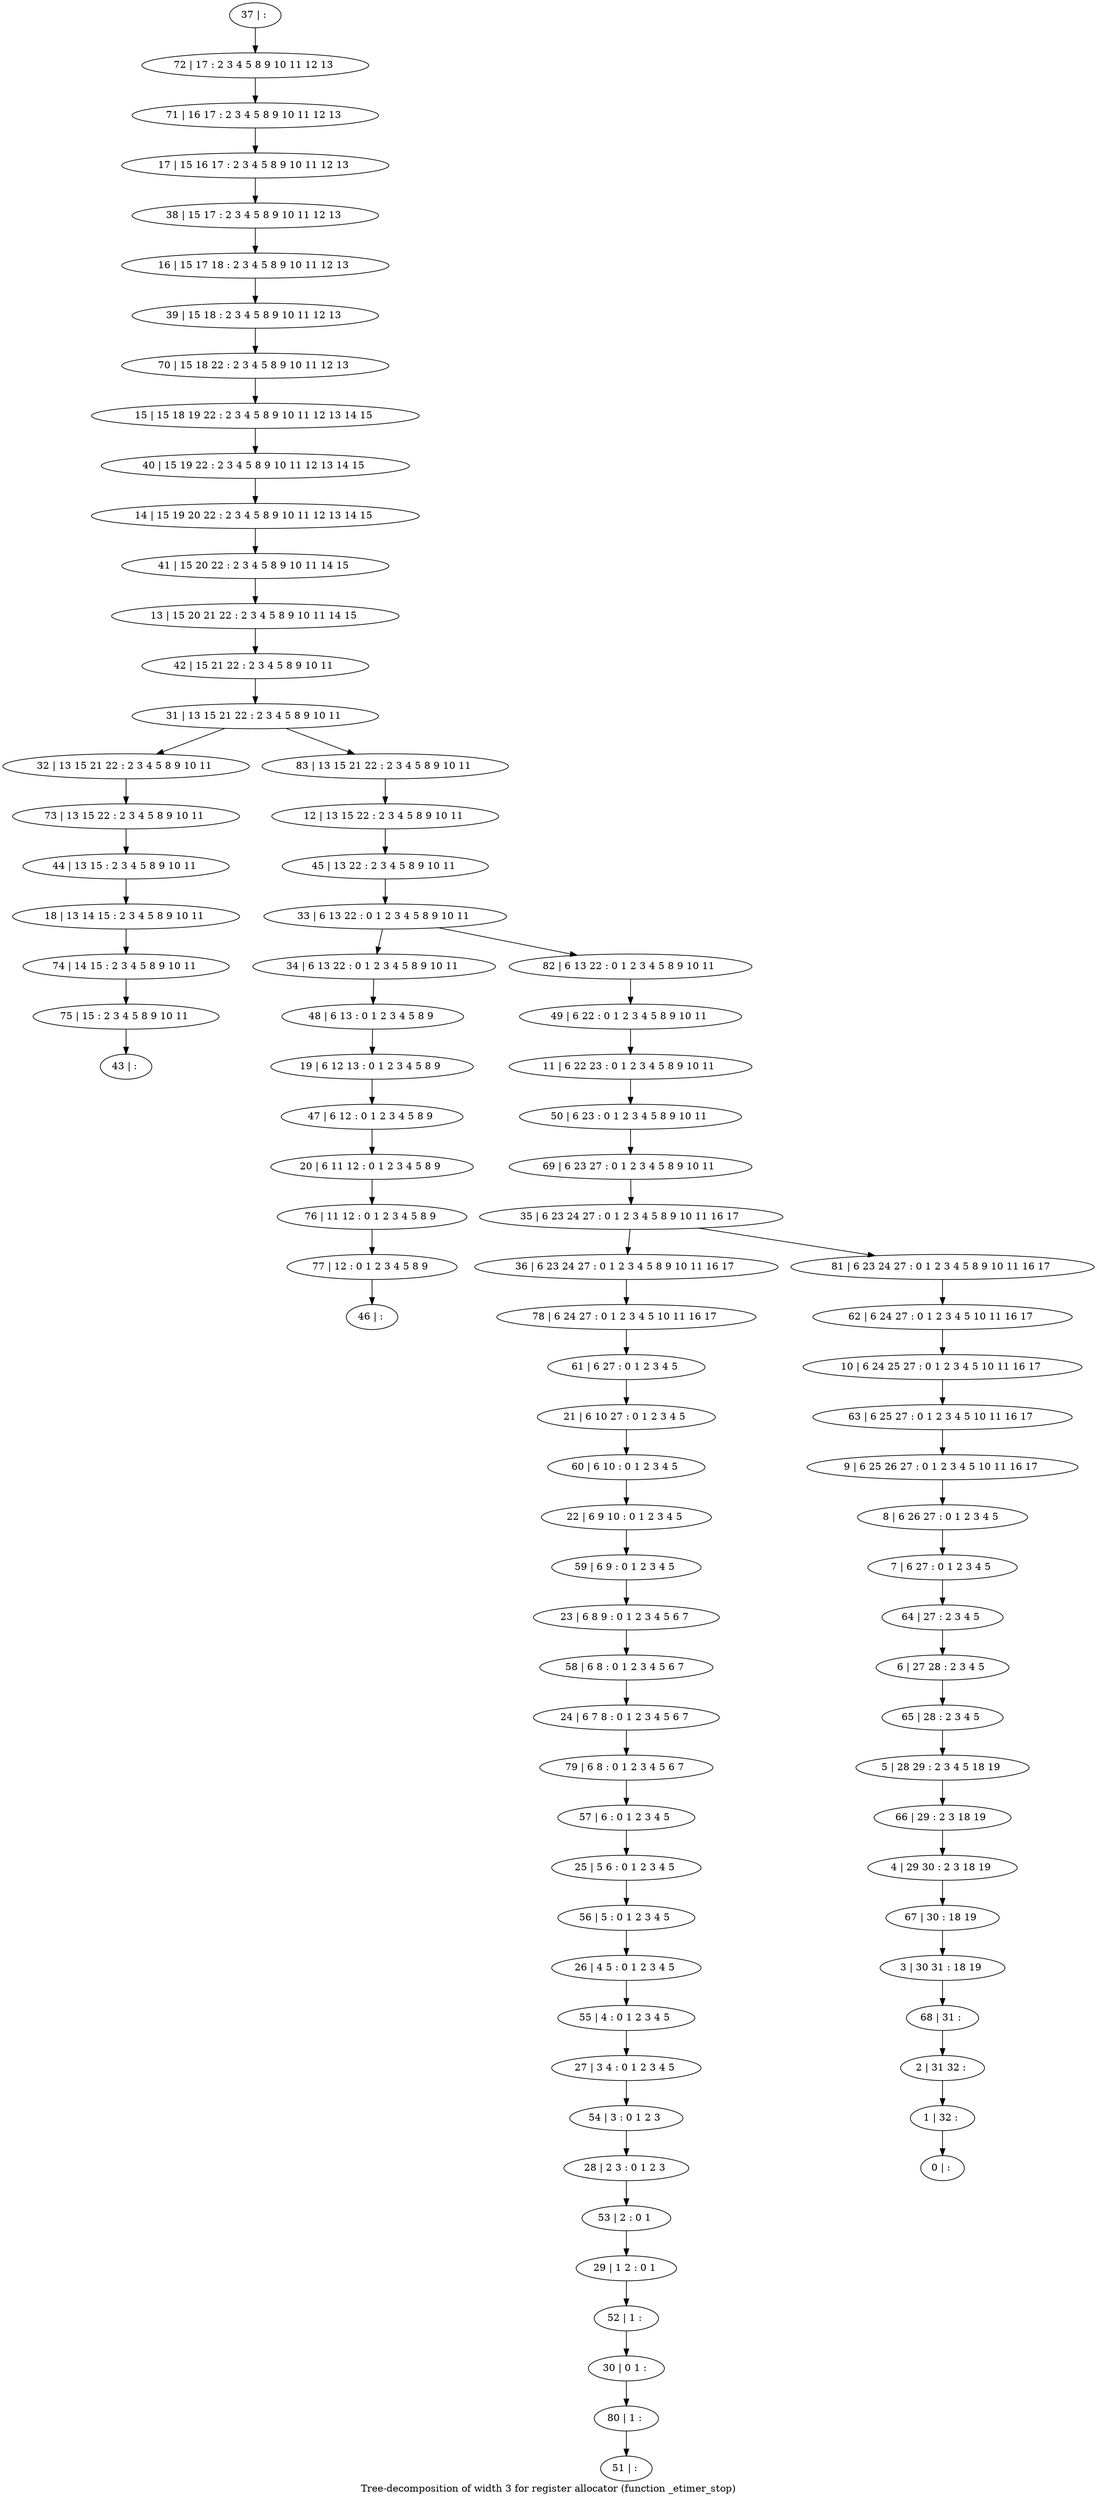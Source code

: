 digraph G {
graph [label="Tree-decomposition of width 3 for register allocator (function _etimer_stop)"]
0[label="0 | : "];
1[label="1 | 32 : "];
2[label="2 | 31 32 : "];
3[label="3 | 30 31 : 18 19 "];
4[label="4 | 29 30 : 2 3 18 19 "];
5[label="5 | 28 29 : 2 3 4 5 18 19 "];
6[label="6 | 27 28 : 2 3 4 5 "];
7[label="7 | 6 27 : 0 1 2 3 4 5 "];
8[label="8 | 6 26 27 : 0 1 2 3 4 5 "];
9[label="9 | 6 25 26 27 : 0 1 2 3 4 5 10 11 16 17 "];
10[label="10 | 6 24 25 27 : 0 1 2 3 4 5 10 11 16 17 "];
11[label="11 | 6 22 23 : 0 1 2 3 4 5 8 9 10 11 "];
12[label="12 | 13 15 22 : 2 3 4 5 8 9 10 11 "];
13[label="13 | 15 20 21 22 : 2 3 4 5 8 9 10 11 14 15 "];
14[label="14 | 15 19 20 22 : 2 3 4 5 8 9 10 11 12 13 14 15 "];
15[label="15 | 15 18 19 22 : 2 3 4 5 8 9 10 11 12 13 14 15 "];
16[label="16 | 15 17 18 : 2 3 4 5 8 9 10 11 12 13 "];
17[label="17 | 15 16 17 : 2 3 4 5 8 9 10 11 12 13 "];
18[label="18 | 13 14 15 : 2 3 4 5 8 9 10 11 "];
19[label="19 | 6 12 13 : 0 1 2 3 4 5 8 9 "];
20[label="20 | 6 11 12 : 0 1 2 3 4 5 8 9 "];
21[label="21 | 6 10 27 : 0 1 2 3 4 5 "];
22[label="22 | 6 9 10 : 0 1 2 3 4 5 "];
23[label="23 | 6 8 9 : 0 1 2 3 4 5 6 7 "];
24[label="24 | 6 7 8 : 0 1 2 3 4 5 6 7 "];
25[label="25 | 5 6 : 0 1 2 3 4 5 "];
26[label="26 | 4 5 : 0 1 2 3 4 5 "];
27[label="27 | 3 4 : 0 1 2 3 4 5 "];
28[label="28 | 2 3 : 0 1 2 3 "];
29[label="29 | 1 2 : 0 1 "];
30[label="30 | 0 1 : "];
31[label="31 | 13 15 21 22 : 2 3 4 5 8 9 10 11 "];
32[label="32 | 13 15 21 22 : 2 3 4 5 8 9 10 11 "];
33[label="33 | 6 13 22 : 0 1 2 3 4 5 8 9 10 11 "];
34[label="34 | 6 13 22 : 0 1 2 3 4 5 8 9 10 11 "];
35[label="35 | 6 23 24 27 : 0 1 2 3 4 5 8 9 10 11 16 17 "];
36[label="36 | 6 23 24 27 : 0 1 2 3 4 5 8 9 10 11 16 17 "];
37[label="37 | : "];
38[label="38 | 15 17 : 2 3 4 5 8 9 10 11 12 13 "];
39[label="39 | 15 18 : 2 3 4 5 8 9 10 11 12 13 "];
40[label="40 | 15 19 22 : 2 3 4 5 8 9 10 11 12 13 14 15 "];
41[label="41 | 15 20 22 : 2 3 4 5 8 9 10 11 14 15 "];
42[label="42 | 15 21 22 : 2 3 4 5 8 9 10 11 "];
43[label="43 | : "];
44[label="44 | 13 15 : 2 3 4 5 8 9 10 11 "];
45[label="45 | 13 22 : 2 3 4 5 8 9 10 11 "];
46[label="46 | : "];
47[label="47 | 6 12 : 0 1 2 3 4 5 8 9 "];
48[label="48 | 6 13 : 0 1 2 3 4 5 8 9 "];
49[label="49 | 6 22 : 0 1 2 3 4 5 8 9 10 11 "];
50[label="50 | 6 23 : 0 1 2 3 4 5 8 9 10 11 "];
51[label="51 | : "];
52[label="52 | 1 : "];
53[label="53 | 2 : 0 1 "];
54[label="54 | 3 : 0 1 2 3 "];
55[label="55 | 4 : 0 1 2 3 4 5 "];
56[label="56 | 5 : 0 1 2 3 4 5 "];
57[label="57 | 6 : 0 1 2 3 4 5 "];
58[label="58 | 6 8 : 0 1 2 3 4 5 6 7 "];
59[label="59 | 6 9 : 0 1 2 3 4 5 "];
60[label="60 | 6 10 : 0 1 2 3 4 5 "];
61[label="61 | 6 27 : 0 1 2 3 4 5 "];
62[label="62 | 6 24 27 : 0 1 2 3 4 5 10 11 16 17 "];
63[label="63 | 6 25 27 : 0 1 2 3 4 5 10 11 16 17 "];
64[label="64 | 27 : 2 3 4 5 "];
65[label="65 | 28 : 2 3 4 5 "];
66[label="66 | 29 : 2 3 18 19 "];
67[label="67 | 30 : 18 19 "];
68[label="68 | 31 : "];
69[label="69 | 6 23 27 : 0 1 2 3 4 5 8 9 10 11 "];
70[label="70 | 15 18 22 : 2 3 4 5 8 9 10 11 12 13 "];
71[label="71 | 16 17 : 2 3 4 5 8 9 10 11 12 13 "];
72[label="72 | 17 : 2 3 4 5 8 9 10 11 12 13 "];
73[label="73 | 13 15 22 : 2 3 4 5 8 9 10 11 "];
74[label="74 | 14 15 : 2 3 4 5 8 9 10 11 "];
75[label="75 | 15 : 2 3 4 5 8 9 10 11 "];
76[label="76 | 11 12 : 0 1 2 3 4 5 8 9 "];
77[label="77 | 12 : 0 1 2 3 4 5 8 9 "];
78[label="78 | 6 24 27 : 0 1 2 3 4 5 10 11 16 17 "];
79[label="79 | 6 8 : 0 1 2 3 4 5 6 7 "];
80[label="80 | 1 : "];
81[label="81 | 6 23 24 27 : 0 1 2 3 4 5 8 9 10 11 16 17 "];
82[label="82 | 6 13 22 : 0 1 2 3 4 5 8 9 10 11 "];
83[label="83 | 13 15 21 22 : 2 3 4 5 8 9 10 11 "];
44->18 ;
47->20 ;
19->47 ;
48->19 ;
34->48 ;
52->30 ;
29->52 ;
53->29 ;
28->53 ;
54->28 ;
27->54 ;
55->27 ;
26->55 ;
56->26 ;
25->56 ;
57->25 ;
58->24 ;
23->58 ;
59->23 ;
22->59 ;
60->22 ;
21->60 ;
61->21 ;
73->44 ;
32->73 ;
18->74 ;
75->43 ;
74->75 ;
20->76 ;
77->46 ;
76->77 ;
78->61 ;
36->78 ;
79->57 ;
24->79 ;
80->51 ;
30->80 ;
37->72 ;
72->71 ;
71->17 ;
17->38 ;
38->16 ;
16->39 ;
39->70 ;
70->15 ;
15->40 ;
40->14 ;
14->41 ;
41->13 ;
13->42 ;
42->31 ;
12->45 ;
45->33 ;
49->11 ;
11->50 ;
50->69 ;
69->35 ;
62->10 ;
10->63 ;
63->9 ;
9->8 ;
8->7 ;
7->64 ;
64->6 ;
6->65 ;
65->5 ;
5->66 ;
66->4 ;
4->67 ;
67->3 ;
3->68 ;
68->2 ;
2->1 ;
1->0 ;
81->62 ;
82->49 ;
83->12 ;
35->36 ;
35->81 ;
33->34 ;
33->82 ;
31->32 ;
31->83 ;
}
